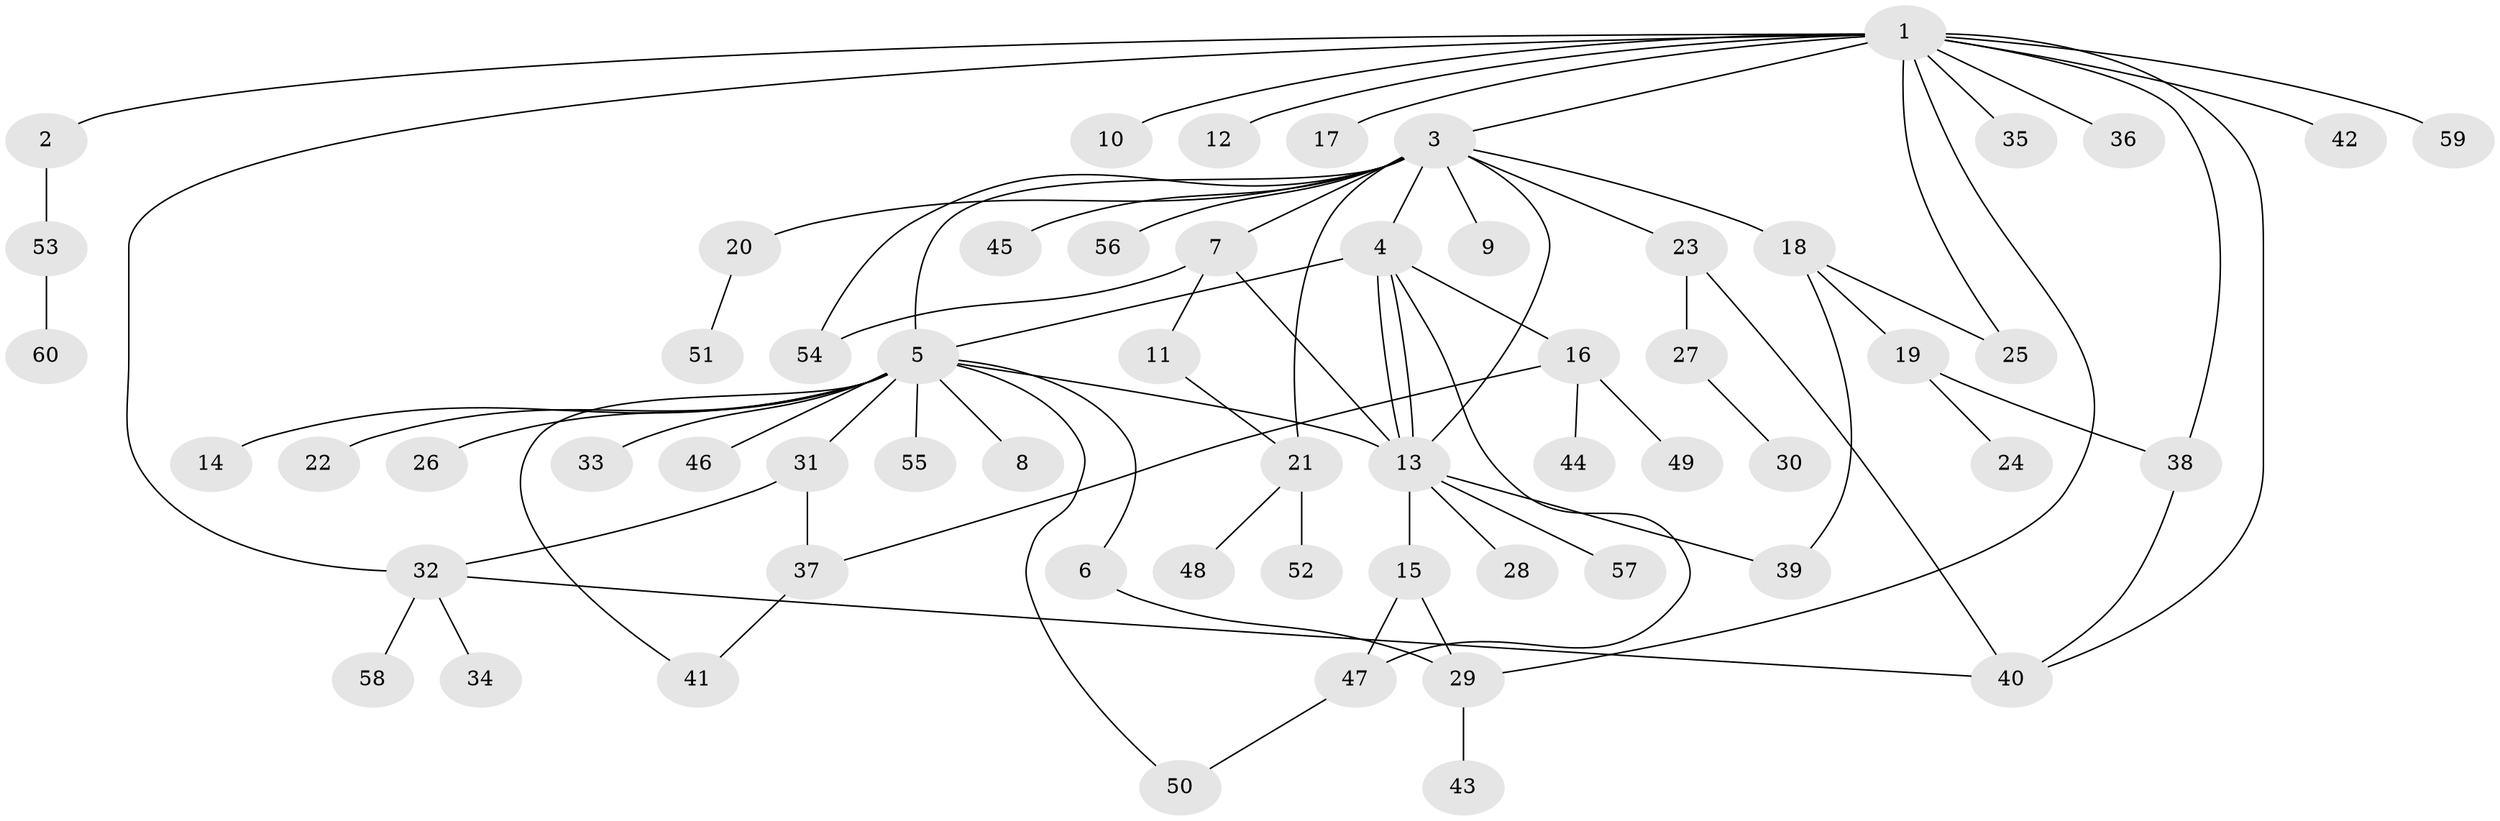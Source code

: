 // coarse degree distribution, {13: 0.02127659574468085, 14: 0.0425531914893617, 6: 0.0425531914893617, 4: 0.0851063829787234, 1: 0.6170212765957447, 9: 0.02127659574468085, 5: 0.02127659574468085, 2: 0.10638297872340426, 3: 0.0425531914893617}
// Generated by graph-tools (version 1.1) at 2025/41/03/06/25 10:41:46]
// undirected, 60 vertices, 79 edges
graph export_dot {
graph [start="1"]
  node [color=gray90,style=filled];
  1;
  2;
  3;
  4;
  5;
  6;
  7;
  8;
  9;
  10;
  11;
  12;
  13;
  14;
  15;
  16;
  17;
  18;
  19;
  20;
  21;
  22;
  23;
  24;
  25;
  26;
  27;
  28;
  29;
  30;
  31;
  32;
  33;
  34;
  35;
  36;
  37;
  38;
  39;
  40;
  41;
  42;
  43;
  44;
  45;
  46;
  47;
  48;
  49;
  50;
  51;
  52;
  53;
  54;
  55;
  56;
  57;
  58;
  59;
  60;
  1 -- 2;
  1 -- 3;
  1 -- 10;
  1 -- 12;
  1 -- 17;
  1 -- 25;
  1 -- 29;
  1 -- 32;
  1 -- 35;
  1 -- 36;
  1 -- 38;
  1 -- 40;
  1 -- 42;
  1 -- 59;
  2 -- 53;
  3 -- 4;
  3 -- 5;
  3 -- 7;
  3 -- 9;
  3 -- 13;
  3 -- 18;
  3 -- 20;
  3 -- 21;
  3 -- 23;
  3 -- 45;
  3 -- 54;
  3 -- 56;
  4 -- 5;
  4 -- 13;
  4 -- 13;
  4 -- 16;
  4 -- 47;
  5 -- 6;
  5 -- 8;
  5 -- 13;
  5 -- 14;
  5 -- 22;
  5 -- 26;
  5 -- 31;
  5 -- 33;
  5 -- 41;
  5 -- 46;
  5 -- 50;
  5 -- 55;
  6 -- 29;
  7 -- 11;
  7 -- 13;
  7 -- 54;
  11 -- 21;
  13 -- 15;
  13 -- 28;
  13 -- 39;
  13 -- 57;
  15 -- 29;
  15 -- 47;
  16 -- 37;
  16 -- 44;
  16 -- 49;
  18 -- 19;
  18 -- 25;
  18 -- 39;
  19 -- 24;
  19 -- 38;
  20 -- 51;
  21 -- 48;
  21 -- 52;
  23 -- 27;
  23 -- 40;
  27 -- 30;
  29 -- 43;
  31 -- 32;
  31 -- 37;
  32 -- 34;
  32 -- 40;
  32 -- 58;
  37 -- 41;
  38 -- 40;
  47 -- 50;
  53 -- 60;
}
